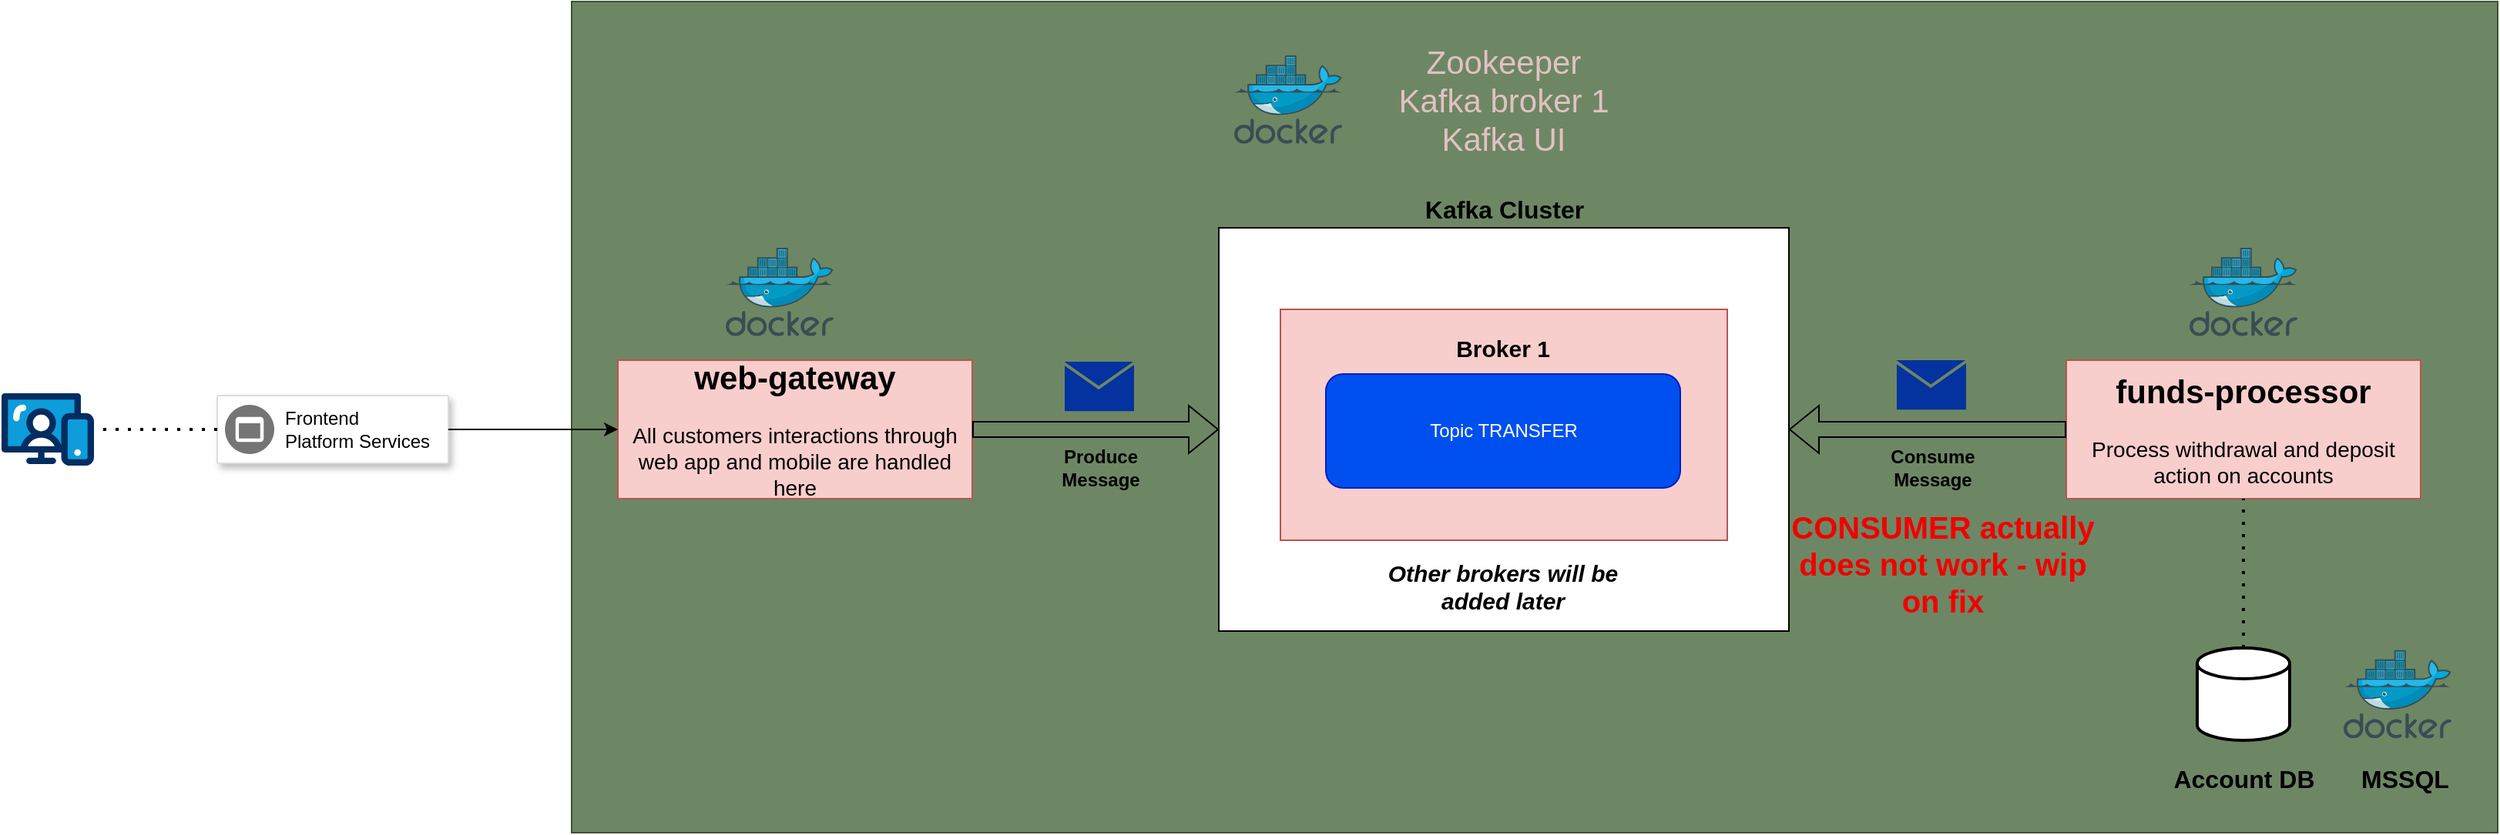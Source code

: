 <mxfile version="24.0.7" type="device">
  <diagram name="Page-1" id="1WMKX6EsftJppxVF4mOy">
    <mxGraphModel dx="2220" dy="1895" grid="1" gridSize="10" guides="1" tooltips="1" connect="1" arrows="1" fold="1" page="1" pageScale="1" pageWidth="827" pageHeight="1169" math="0" shadow="0">
      <root>
        <mxCell id="0" />
        <mxCell id="1" parent="0" />
        <mxCell id="BzquAZeQ5Npl7j1pz51S-31" value="" style="rounded=0;whiteSpace=wrap;html=1;fillColor=#6d8764;strokeColor=#3A5431;fontColor=#ffffff;" parent="1" vertex="1">
          <mxGeometry x="-160" y="-10" width="1250" height="540" as="geometry" />
        </mxCell>
        <mxCell id="BzquAZeQ5Npl7j1pz51S-1" value="" style="rounded=0;whiteSpace=wrap;html=1;" parent="1" vertex="1">
          <mxGeometry x="260" y="137" width="370" height="262" as="geometry" />
        </mxCell>
        <mxCell id="BzquAZeQ5Npl7j1pz51S-2" value="Kafka Cluster" style="text;html=1;align=center;verticalAlign=middle;resizable=0;points=[];autosize=1;strokeColor=none;fillColor=none;fontSize=16;fontStyle=1" parent="1" vertex="1">
          <mxGeometry x="385" y="110" width="120" height="30" as="geometry" />
        </mxCell>
        <mxCell id="BzquAZeQ5Npl7j1pz51S-3" value="" style="rounded=0;whiteSpace=wrap;html=1;fillColor=#f8cecc;strokeColor=#b85450;" parent="1" vertex="1">
          <mxGeometry x="300" y="190" width="290" height="150" as="geometry" />
        </mxCell>
        <mxCell id="BzquAZeQ5Npl7j1pz51S-5" value="&lt;b&gt;&lt;font style=&quot;font-size: 21px;&quot;&gt;web-gateway&lt;/font&gt;&lt;/b&gt;&lt;div&gt;&lt;b&gt;&lt;font style=&quot;font-size: 14px;&quot;&gt;&lt;br&gt;&lt;/font&gt;&lt;/b&gt;&lt;/div&gt;&lt;div&gt;&lt;font style=&quot;font-size: 14px;&quot;&gt;All customers interactions through web app and mobile are handled here&lt;/font&gt;&lt;/div&gt;" style="rounded=0;whiteSpace=wrap;html=1;fillColor=#f8cecc;strokeColor=#b85450;" parent="1" vertex="1">
          <mxGeometry x="-130" y="223" width="230" height="90" as="geometry" />
        </mxCell>
        <mxCell id="BzquAZeQ5Npl7j1pz51S-7" value="" style="strokeColor=#dddddd;shadow=1;strokeWidth=1;rounded=1;absoluteArcSize=1;arcSize=2;" parent="1" vertex="1">
          <mxGeometry x="-390" y="246" width="150" height="44" as="geometry" />
        </mxCell>
        <mxCell id="BzquAZeQ5Npl7j1pz51S-8" value="Frontend&#xa;Platform Services" style="sketch=0;dashed=0;connectable=0;html=1;fillColor=#757575;strokeColor=none;shape=mxgraph.gcp2.frontend_platform_services;part=1;labelPosition=right;verticalLabelPosition=middle;align=left;verticalAlign=middle;spacingLeft=5;fontSize=12;" parent="BzquAZeQ5Npl7j1pz51S-7" vertex="1">
          <mxGeometry y="0.5" width="32" height="32" relative="1" as="geometry">
            <mxPoint x="5" y="-16" as="offset" />
          </mxGeometry>
        </mxCell>
        <mxCell id="BzquAZeQ5Npl7j1pz51S-9" value="" style="endArrow=none;dashed=1;html=1;dashPattern=1 3;strokeWidth=2;rounded=0;entryX=1;entryY=0.5;entryDx=0;entryDy=0;entryPerimeter=0;exitX=0;exitY=0.5;exitDx=0;exitDy=0;" parent="1" source="BzquAZeQ5Npl7j1pz51S-7" target="BzquAZeQ5Npl7j1pz51S-10" edge="1">
          <mxGeometry width="50" height="50" relative="1" as="geometry">
            <mxPoint x="-210" y="303" as="sourcePoint" />
            <mxPoint x="-450.992" y="243" as="targetPoint" />
          </mxGeometry>
        </mxCell>
        <mxCell id="BzquAZeQ5Npl7j1pz51S-10" value="" style="verticalLabelPosition=bottom;aspect=fixed;html=1;shape=mxgraph.salesforce.web;" parent="1" vertex="1">
          <mxGeometry x="-530" y="244.3" width="60" height="47.4" as="geometry" />
        </mxCell>
        <mxCell id="BzquAZeQ5Npl7j1pz51S-11" value="" style="endArrow=classic;html=1;rounded=0;exitX=1;exitY=0.5;exitDx=0;exitDy=0;entryX=0;entryY=0.5;entryDx=0;entryDy=0;" parent="1" source="BzquAZeQ5Npl7j1pz51S-7" target="BzquAZeQ5Npl7j1pz51S-5" edge="1">
          <mxGeometry width="50" height="50" relative="1" as="geometry">
            <mxPoint x="-70" y="270" as="sourcePoint" />
            <mxPoint x="-20" y="220" as="targetPoint" />
          </mxGeometry>
        </mxCell>
        <mxCell id="BzquAZeQ5Npl7j1pz51S-13" value="&lt;b&gt;&lt;font style=&quot;font-size: 15px;&quot;&gt;Broker 1&lt;/font&gt;&lt;/b&gt;" style="text;html=1;align=center;verticalAlign=middle;whiteSpace=wrap;rounded=0;" parent="1" vertex="1">
          <mxGeometry x="407" y="200" width="75" height="30" as="geometry" />
        </mxCell>
        <mxCell id="BzquAZeQ5Npl7j1pz51S-14" value="Topic TRANSFER" style="rounded=1;whiteSpace=wrap;html=1;fillColor=#0050ef;strokeColor=#001DBC;fontColor=#ffffff;" parent="1" vertex="1">
          <mxGeometry x="329.5" y="232" width="230" height="74" as="geometry" />
        </mxCell>
        <mxCell id="BzquAZeQ5Npl7j1pz51S-18" value="" style="shape=flexArrow;endArrow=classic;html=1;rounded=0;exitX=1;exitY=0.5;exitDx=0;exitDy=0;entryX=0;entryY=0.5;entryDx=0;entryDy=0;" parent="1" source="BzquAZeQ5Npl7j1pz51S-5" target="BzquAZeQ5Npl7j1pz51S-1" edge="1">
          <mxGeometry width="50" height="50" relative="1" as="geometry">
            <mxPoint x="230" y="360" as="sourcePoint" />
            <mxPoint x="190" y="270" as="targetPoint" />
          </mxGeometry>
        </mxCell>
        <mxCell id="BzquAZeQ5Npl7j1pz51S-22" value="Produce&lt;div&gt;Message&lt;/div&gt;" style="text;html=1;align=center;verticalAlign=middle;resizable=0;points=[];autosize=1;strokeColor=none;fillColor=none;fontStyle=1" parent="1" vertex="1">
          <mxGeometry x="147.5" y="273" width="70" height="40" as="geometry" />
        </mxCell>
        <mxCell id="BzquAZeQ5Npl7j1pz51S-23" value="&lt;b&gt;&lt;font style=&quot;font-size: 21px;&quot;&gt;funds-processor&lt;/font&gt;&lt;/b&gt;&lt;div&gt;&lt;b&gt;&lt;font style=&quot;font-size: 14px;&quot;&gt;&lt;br&gt;&lt;/font&gt;&lt;/b&gt;&lt;/div&gt;&lt;div&gt;&lt;font style=&quot;font-size: 14px;&quot;&gt;Process withdrawal and deposit action on accounts&lt;/font&gt;&lt;/div&gt;" style="rounded=0;whiteSpace=wrap;html=1;fillColor=#f8cecc;strokeColor=#b85450;" parent="1" vertex="1">
          <mxGeometry x="810" y="223" width="230" height="90" as="geometry" />
        </mxCell>
        <mxCell id="BzquAZeQ5Npl7j1pz51S-25" value="" style="shape=flexArrow;endArrow=classic;html=1;rounded=0;exitX=0;exitY=0.5;exitDx=0;exitDy=0;entryX=1;entryY=0.5;entryDx=0;entryDy=0;" parent="1" source="BzquAZeQ5Npl7j1pz51S-23" target="BzquAZeQ5Npl7j1pz51S-1" edge="1">
          <mxGeometry width="50" height="50" relative="1" as="geometry">
            <mxPoint x="790" y="365" as="sourcePoint" />
            <mxPoint x="650" y="365" as="targetPoint" />
          </mxGeometry>
        </mxCell>
        <mxCell id="BzquAZeQ5Npl7j1pz51S-26" value="" style="sketch=0;pointerEvents=1;shadow=0;dashed=0;html=1;strokeColor=none;fillColor=#04339f;labelPosition=center;verticalLabelPosition=bottom;verticalAlign=top;align=center;outlineConnect=0;shape=mxgraph.veeam2.letter;fontSize=13;aspect=fixed;" parent="1" vertex="1">
          <mxGeometry x="700" y="223" width="45" height="32.07" as="geometry" />
        </mxCell>
        <mxCell id="BzquAZeQ5Npl7j1pz51S-27" value="Consume&lt;div&gt;Message&lt;/div&gt;" style="text;html=1;align=center;verticalAlign=middle;resizable=0;points=[];autosize=1;strokeColor=none;fillColor=none;fontStyle=1" parent="1" vertex="1">
          <mxGeometry x="687.5" y="273" width="70" height="40" as="geometry" />
        </mxCell>
        <mxCell id="BzquAZeQ5Npl7j1pz51S-28" value="" style="strokeWidth=2;html=1;shape=mxgraph.flowchart.database;whiteSpace=wrap;" parent="1" vertex="1">
          <mxGeometry x="895" y="410" width="60" height="60" as="geometry" />
        </mxCell>
        <mxCell id="BzquAZeQ5Npl7j1pz51S-29" value="" style="endArrow=none;dashed=1;html=1;dashPattern=1 3;strokeWidth=2;rounded=0;entryX=0.5;entryY=1;entryDx=0;entryDy=0;exitX=0.5;exitY=0;exitDx=0;exitDy=0;exitPerimeter=0;" parent="1" source="BzquAZeQ5Npl7j1pz51S-28" target="BzquAZeQ5Npl7j1pz51S-23" edge="1">
          <mxGeometry width="50" height="50" relative="1" as="geometry">
            <mxPoint x="840" y="350" as="sourcePoint" />
            <mxPoint x="890" y="300" as="targetPoint" />
          </mxGeometry>
        </mxCell>
        <mxCell id="BzquAZeQ5Npl7j1pz51S-30" value="Account DB" style="text;html=1;align=center;verticalAlign=middle;resizable=0;points=[];autosize=1;strokeColor=none;fillColor=none;fontSize=16;fontStyle=1" parent="1" vertex="1">
          <mxGeometry x="870" y="480" width="110" height="30" as="geometry" />
        </mxCell>
        <mxCell id="BzquAZeQ5Npl7j1pz51S-32" value="" style="sketch=0;pointerEvents=1;shadow=0;dashed=0;html=1;strokeColor=none;fillColor=#04339f;labelPosition=center;verticalLabelPosition=bottom;verticalAlign=top;align=center;outlineConnect=0;shape=mxgraph.veeam2.letter;fontSize=13;aspect=fixed;" parent="1" vertex="1">
          <mxGeometry x="160" y="224" width="45" height="32.07" as="geometry" />
        </mxCell>
        <mxCell id="OE4ZB3P57YwNuR8nRzsz-2" value="Other brokers will be added later" style="text;html=1;align=center;verticalAlign=middle;whiteSpace=wrap;rounded=0;fontSize=15;fontStyle=3" vertex="1" parent="1">
          <mxGeometry x="352" y="360" width="185" height="20" as="geometry" />
        </mxCell>
        <mxCell id="OE4ZB3P57YwNuR8nRzsz-8" value="CONSUMER actually does not work - wip on fix" style="text;html=1;align=center;verticalAlign=middle;whiteSpace=wrap;rounded=0;fontSize=20;fontStyle=1;fontColor=#f00000;" vertex="1" parent="1">
          <mxGeometry x="630" y="300" width="200" height="110" as="geometry" />
        </mxCell>
        <mxCell id="OE4ZB3P57YwNuR8nRzsz-9" value="" style="image;sketch=0;aspect=fixed;html=1;points=[];align=center;fontSize=12;image=img/lib/mscae/Docker.svg;" vertex="1" parent="1">
          <mxGeometry x="-60" y="150" width="70" height="57.4" as="geometry" />
        </mxCell>
        <mxCell id="OE4ZB3P57YwNuR8nRzsz-10" value="" style="image;sketch=0;aspect=fixed;html=1;points=[];align=center;fontSize=12;image=img/lib/mscae/Docker.svg;" vertex="1" parent="1">
          <mxGeometry x="270" y="25" width="70" height="57.4" as="geometry" />
        </mxCell>
        <mxCell id="OE4ZB3P57YwNuR8nRzsz-11" value="" style="image;sketch=0;aspect=fixed;html=1;points=[];align=center;fontSize=12;image=img/lib/mscae/Docker.svg;" vertex="1" parent="1">
          <mxGeometry x="890" y="150" width="70" height="57.4" as="geometry" />
        </mxCell>
        <mxCell id="OE4ZB3P57YwNuR8nRzsz-13" value="Zookeeper&lt;div style=&quot;font-size: 21px;&quot;&gt;Kafka broker 1&lt;/div&gt;&lt;div style=&quot;font-size: 21px;&quot;&gt;Kafka UI&lt;/div&gt;" style="text;html=1;align=center;verticalAlign=middle;whiteSpace=wrap;rounded=0;fontSize=21;fontColor=#e2c1c1;" vertex="1" parent="1">
          <mxGeometry x="345" y="10" width="200" height="87.4" as="geometry" />
        </mxCell>
        <mxCell id="OE4ZB3P57YwNuR8nRzsz-14" value="" style="image;sketch=0;aspect=fixed;html=1;points=[];align=center;fontSize=12;image=img/lib/mscae/Docker.svg;" vertex="1" parent="1">
          <mxGeometry x="990" y="411.3" width="70" height="57.4" as="geometry" />
        </mxCell>
        <mxCell id="OE4ZB3P57YwNuR8nRzsz-15" value="MSSQL" style="text;html=1;align=center;verticalAlign=middle;whiteSpace=wrap;rounded=0;fontSize=16;fontStyle=1" vertex="1" parent="1">
          <mxGeometry x="1000" y="480" width="60" height="30" as="geometry" />
        </mxCell>
      </root>
    </mxGraphModel>
  </diagram>
</mxfile>
